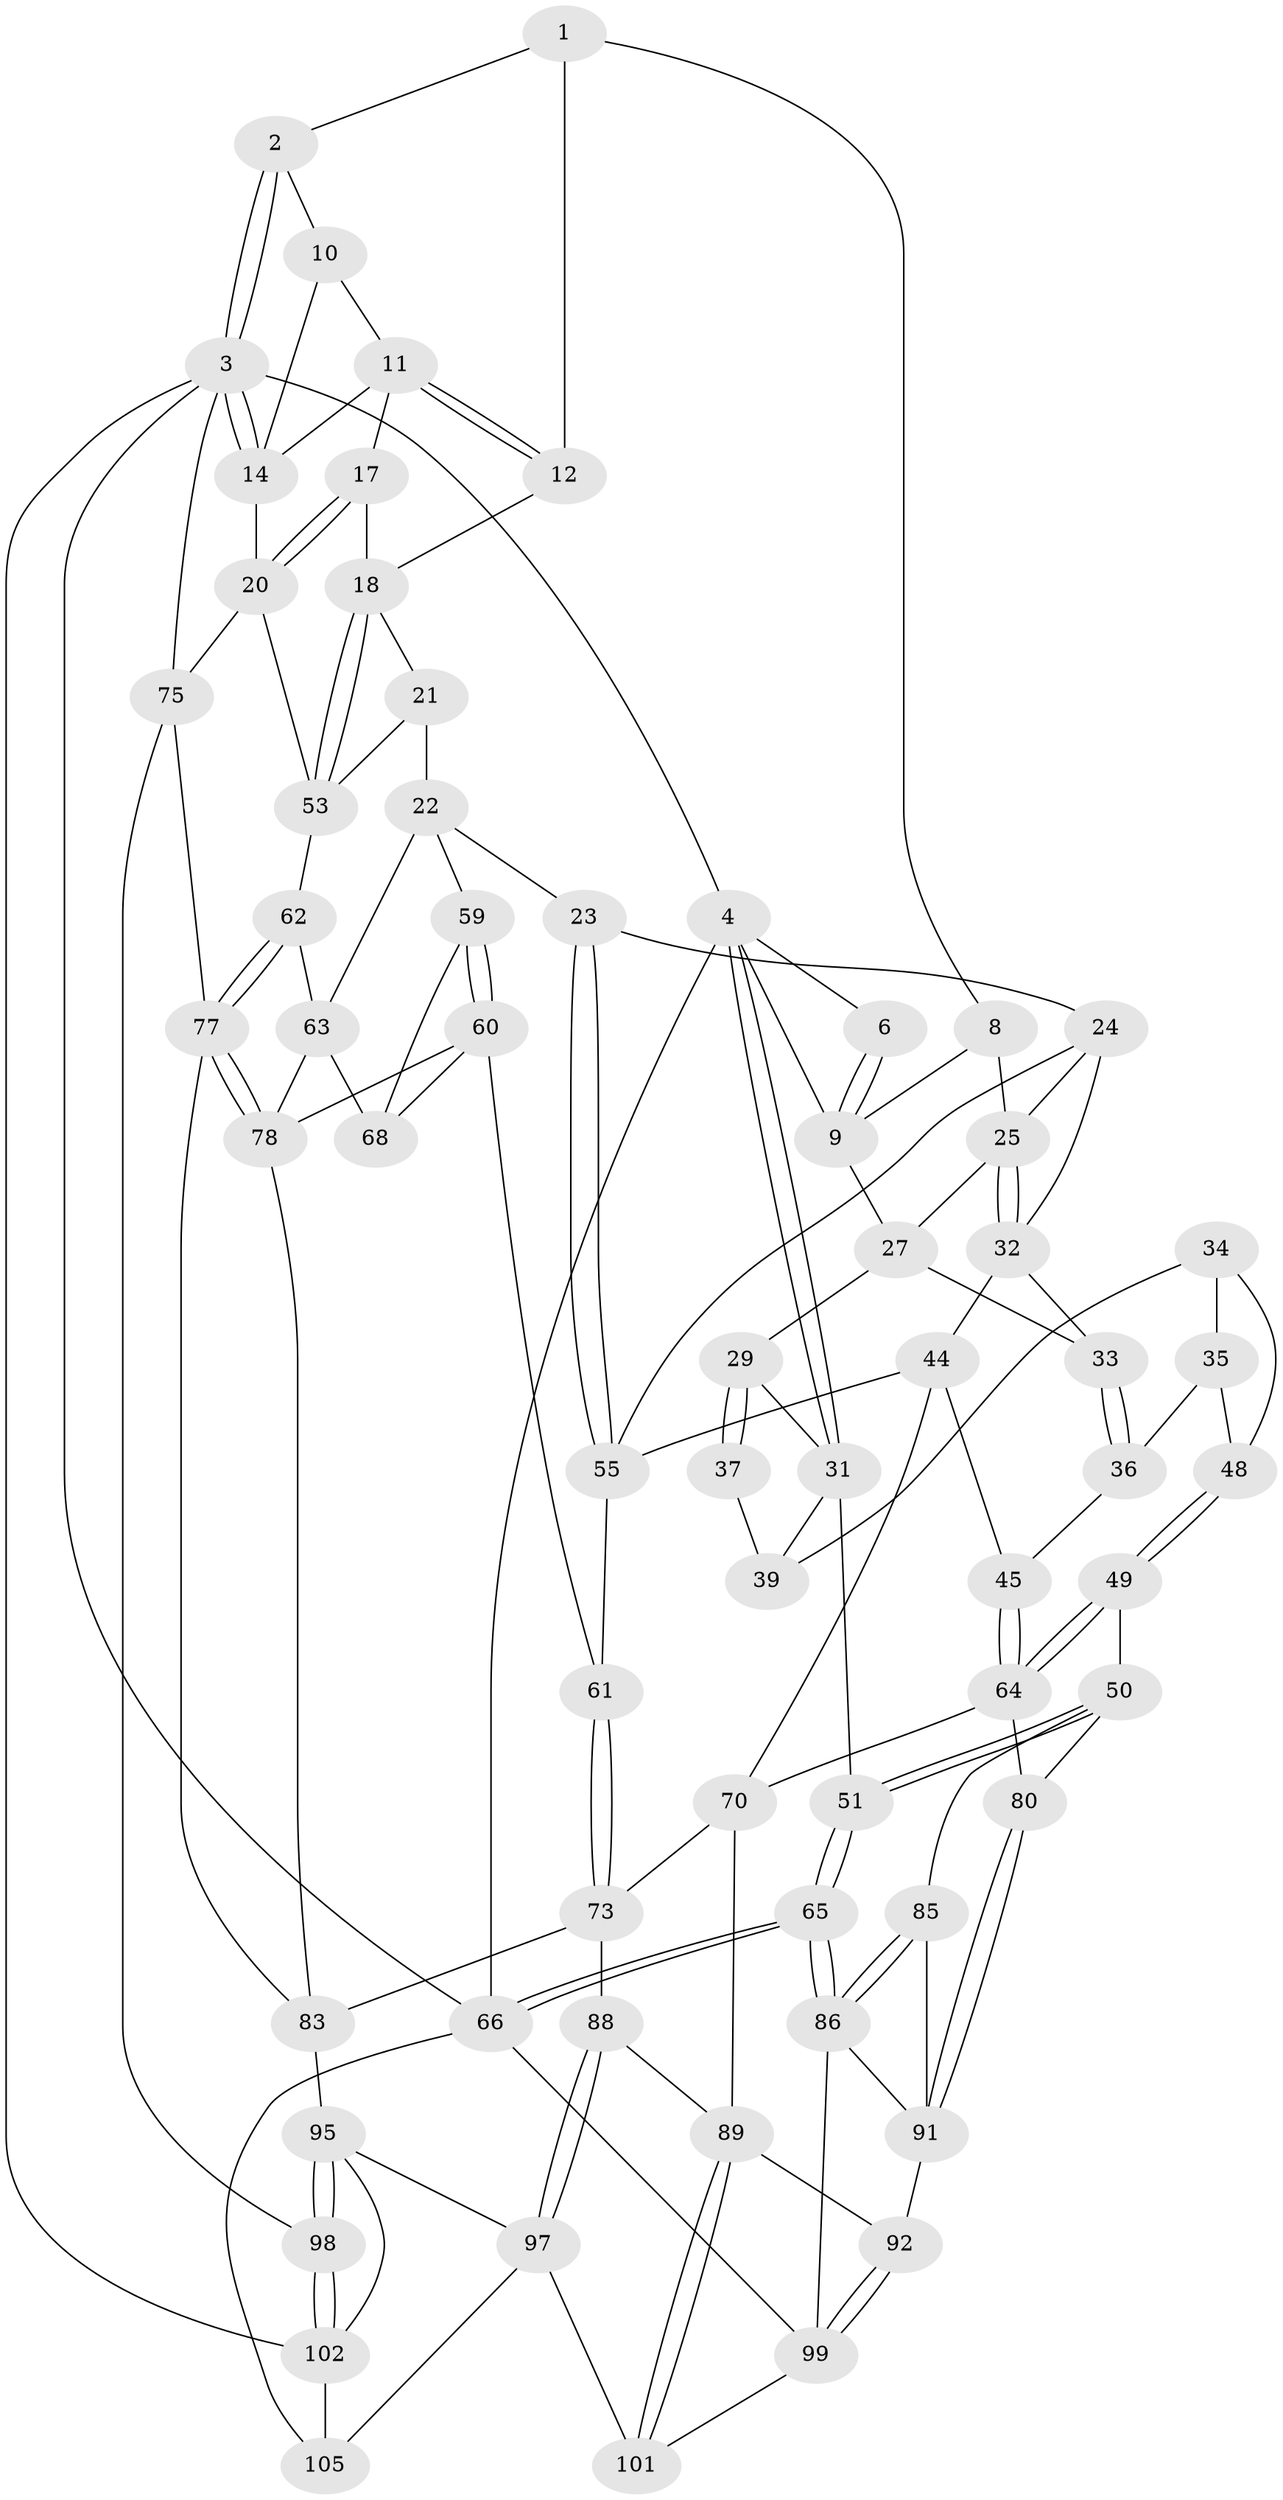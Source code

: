 // original degree distribution, {3: 0.02830188679245283, 4: 0.19811320754716982, 6: 0.19811320754716982, 5: 0.5754716981132075}
// Generated by graph-tools (version 1.1) at 2025/42/03/06/25 10:42:34]
// undirected, 66 vertices, 146 edges
graph export_dot {
graph [start="1"]
  node [color=gray90,style=filled];
  1 [pos="+0.4771605516357494+0",super="+7"];
  2 [pos="+0.7605536048633205+0"];
  3 [pos="+1+0",super="+74"];
  4 [pos="+0+0",super="+5"];
  6 [pos="+0.41256016042185145+0"];
  8 [pos="+0.5698507629260976+0.14119642279176955"];
  9 [pos="+0.448047552597883+0.05762320341598437",super="+13"];
  10 [pos="+0.751563345099064+0"];
  11 [pos="+0.6693780984078629+0.07430213337719993",super="+16"];
  12 [pos="+0.6266774854946213+0.13380708682179"];
  14 [pos="+1+0",super="+15"];
  17 [pos="+0.8689200828861329+0.21780148962656076"];
  18 [pos="+0.814643807243004+0.2695320580794949",super="+19"];
  20 [pos="+1+0.24948894153839848",super="+52"];
  21 [pos="+0.7810752961343543+0.29311487061849995"];
  22 [pos="+0.7724808781253572+0.3069112287449137",super="+58"];
  23 [pos="+0.7663331459165561+0.3082969511536836"];
  24 [pos="+0.543670248773014+0.2967583371242307",super="+42"];
  25 [pos="+0.5175475787496825+0.2674938691986992",super="+26"];
  27 [pos="+0.2899665066407042+0.16093344266645218",super="+28"];
  29 [pos="+0.2661008300495202+0.19711511946019625",super="+30"];
  31 [pos="+0+0",super="+41"];
  32 [pos="+0.44466402263793353+0.3184864686791879",super="+43"];
  33 [pos="+0.27648604329558707+0.22635012371596092"];
  34 [pos="+0.13233667741904656+0.31623271262481334",super="+38"];
  35 [pos="+0.18339285327239563+0.3538732911929873",super="+47"];
  36 [pos="+0.27034705764022277+0.2839892753257815",super="+46"];
  37 [pos="+0.12695830516572007+0.26470395239924954"];
  39 [pos="+0+0.2650286508676155",super="+40"];
  44 [pos="+0.3914107128558555+0.45954278933311526",super="+57"];
  45 [pos="+0.32276900878801285+0.4600705874516264"];
  48 [pos="+0.12568307745021207+0.41524398083129266"];
  49 [pos="+0.09277407245356281+0.477873638260222"];
  50 [pos="+0.07190289690409524+0.4885901986550853",super="+81"];
  51 [pos="+0+0.4651940154748222"];
  53 [pos="+1+0.48329311107774703",super="+54"];
  55 [pos="+0.574782571903764+0.39604398943989744",super="+56"];
  59 [pos="+0.7329772887225511+0.46089643993651946"];
  60 [pos="+0.6464378364432436+0.5020906997352244",super="+69"];
  61 [pos="+0.6241435633000738+0.5069829661848365"];
  62 [pos="+0.864478489995498+0.5121649386728142"];
  63 [pos="+0.8323579283145439+0.5032484508922539",super="+67"];
  64 [pos="+0.2713755166594273+0.5251944769573399",super="+72"];
  65 [pos="+0+0.9075619688144319"];
  66 [pos="+0+1",super="+106"];
  68 [pos="+0.7395538681101101+0.5296718504495126"];
  70 [pos="+0.47066923653438886+0.5666387631480622",super="+71"];
  73 [pos="+0.5792100395464429+0.5772888875393604",super="+84"];
  75 [pos="+1+0.9461086773546833",super="+76"];
  77 [pos="+0.8938485057726765+0.703326909649372",super="+79"];
  78 [pos="+0.7847352828241183+0.6042876381513227",super="+82"];
  80 [pos="+0.1925621212793624+0.6333383424015183"];
  83 [pos="+0.6818335319687306+0.6812725975655743",super="+87"];
  85 [pos="+0.05722770818065197+0.661332986783032"];
  86 [pos="+0+0.9042983051757311",super="+94"];
  88 [pos="+0.5855646687340751+0.8090783831753833"];
  89 [pos="+0.5575154644939662+0.803263478221245",super="+90"];
  91 [pos="+0.18054002681535586+0.6861745760174387",super="+93"];
  92 [pos="+0.3691005803813944+0.7731908888758426"];
  95 [pos="+0.8459130074962213+0.826495918461331",super="+96"];
  97 [pos="+0.5922597744595047+0.8208579651908433",super="+104"];
  98 [pos="+0.887817319509762+0.8756053214812138"];
  99 [pos="+0.3229577729911013+0.9089722289006961",super="+100"];
  101 [pos="+0.41467699420250403+0.9426275587495269"];
  102 [pos="+0.846327695800685+1",super="+103"];
  105 [pos="+0.5894875159072791+1"];
  1 -- 2;
  1 -- 8;
  1 -- 12;
  2 -- 3;
  2 -- 3;
  2 -- 10;
  3 -- 4;
  3 -- 14;
  3 -- 14;
  3 -- 75;
  3 -- 66;
  3 -- 102;
  4 -- 31;
  4 -- 31;
  4 -- 66;
  4 -- 6;
  4 -- 9;
  6 -- 9;
  6 -- 9;
  8 -- 9;
  8 -- 25;
  9 -- 27;
  10 -- 11;
  10 -- 14;
  11 -- 12;
  11 -- 12;
  11 -- 17;
  11 -- 14;
  12 -- 18;
  14 -- 20;
  17 -- 18;
  17 -- 20;
  17 -- 20;
  18 -- 53;
  18 -- 53;
  18 -- 21;
  20 -- 53;
  20 -- 75;
  21 -- 22;
  21 -- 53;
  22 -- 23;
  22 -- 59;
  22 -- 63;
  23 -- 24;
  23 -- 55;
  23 -- 55;
  24 -- 25;
  24 -- 55;
  24 -- 32;
  25 -- 32;
  25 -- 32;
  25 -- 27;
  27 -- 33;
  27 -- 29;
  29 -- 37;
  29 -- 37;
  29 -- 31;
  31 -- 51;
  31 -- 39;
  32 -- 33;
  32 -- 44;
  33 -- 36;
  33 -- 36;
  34 -- 35;
  34 -- 48;
  34 -- 39;
  35 -- 36 [weight=2];
  35 -- 48;
  36 -- 45;
  37 -- 39;
  44 -- 45;
  44 -- 70;
  44 -- 55;
  45 -- 64;
  45 -- 64;
  48 -- 49;
  48 -- 49;
  49 -- 50;
  49 -- 64;
  49 -- 64;
  50 -- 51;
  50 -- 51;
  50 -- 80;
  50 -- 85;
  51 -- 65;
  51 -- 65;
  53 -- 62;
  55 -- 61;
  59 -- 60;
  59 -- 60;
  59 -- 68;
  60 -- 61;
  60 -- 78;
  60 -- 68;
  61 -- 73;
  61 -- 73;
  62 -- 63;
  62 -- 77;
  62 -- 77;
  63 -- 68;
  63 -- 78;
  64 -- 80;
  64 -- 70;
  65 -- 66;
  65 -- 66;
  65 -- 86;
  65 -- 86;
  66 -- 105;
  66 -- 99;
  70 -- 73;
  70 -- 89;
  73 -- 88;
  73 -- 83;
  75 -- 98;
  75 -- 77;
  77 -- 78;
  77 -- 78;
  77 -- 83;
  78 -- 83;
  80 -- 91;
  80 -- 91;
  83 -- 95;
  85 -- 86;
  85 -- 86;
  85 -- 91;
  86 -- 99;
  86 -- 91;
  88 -- 89;
  88 -- 97;
  88 -- 97;
  89 -- 101;
  89 -- 101;
  89 -- 92;
  91 -- 92;
  92 -- 99;
  92 -- 99;
  95 -- 98;
  95 -- 98;
  95 -- 97;
  95 -- 102;
  97 -- 101;
  97 -- 105;
  98 -- 102;
  98 -- 102;
  99 -- 101;
  102 -- 105;
}
